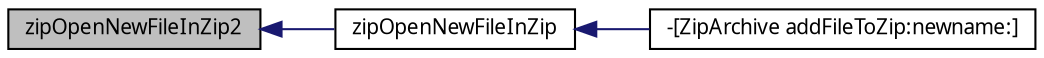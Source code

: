 digraph G
{
  edge [fontname="FreeSans.ttf",fontsize="10",labelfontname="FreeSans.ttf",labelfontsize="10"];
  node [fontname="FreeSans.ttf",fontsize="10",shape=record];
  rankdir=LR;
  Node1 [label="zipOpenNewFileInZip2",height=0.2,width=0.4,color="black", fillcolor="grey75", style="filled" fontcolor="black"];
  Node1 -> Node2 [dir=back,color="midnightblue",fontsize="10",style="solid",fontname="FreeSans.ttf"];
  Node2 [label="zipOpenNewFileInZip",height=0.2,width=0.4,color="black", fillcolor="white", style="filled",URL="$zip_8c.html#a14cf664b19f00f41f6865a7c3173e973"];
  Node2 -> Node3 [dir=back,color="midnightblue",fontsize="10",style="solid",fontname="FreeSans.ttf"];
  Node3 [label="-[ZipArchive addFileToZip:newname:]",height=0.2,width=0.4,color="black", fillcolor="white", style="filled",URL="$interface_zip_archive.html#a170c8ef05dd74baa486e1e5569f56f21"];
}
